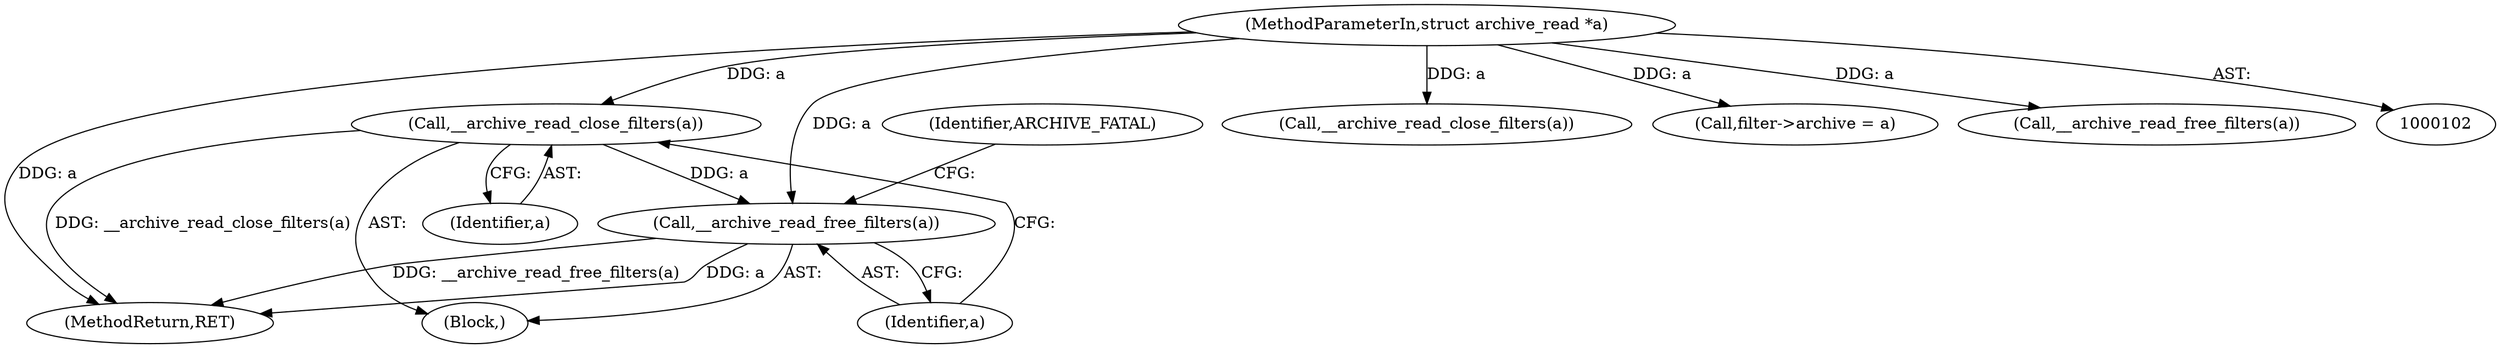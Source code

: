 digraph "0_libarchive_6e06b1c89dd0d16f74894eac4cfc1327a06ee4a0@API" {
"1000282" [label="(Call,__archive_read_close_filters(a))"];
"1000103" [label="(MethodParameterIn,struct archive_read *a)"];
"1000284" [label="(Call,__archive_read_free_filters(a))"];
"1000287" [label="(Identifier,ARCHIVE_FATAL)"];
"1000282" [label="(Call,__archive_read_close_filters(a))"];
"1000283" [label="(Identifier,a)"];
"1000103" [label="(MethodParameterIn,struct archive_read *a)"];
"1000204" [label="(Call,__archive_read_close_filters(a))"];
"1000297" [label="(MethodReturn,RET)"];
"1000254" [label="(Call,filter->archive = a)"];
"1000284" [label="(Call,__archive_read_free_filters(a))"];
"1000206" [label="(Call,__archive_read_free_filters(a))"];
"1000285" [label="(Identifier,a)"];
"1000281" [label="(Block,)"];
"1000282" -> "1000281"  [label="AST: "];
"1000282" -> "1000283"  [label="CFG: "];
"1000283" -> "1000282"  [label="AST: "];
"1000285" -> "1000282"  [label="CFG: "];
"1000282" -> "1000297"  [label="DDG: __archive_read_close_filters(a)"];
"1000103" -> "1000282"  [label="DDG: a"];
"1000282" -> "1000284"  [label="DDG: a"];
"1000103" -> "1000102"  [label="AST: "];
"1000103" -> "1000297"  [label="DDG: a"];
"1000103" -> "1000204"  [label="DDG: a"];
"1000103" -> "1000206"  [label="DDG: a"];
"1000103" -> "1000254"  [label="DDG: a"];
"1000103" -> "1000284"  [label="DDG: a"];
"1000284" -> "1000281"  [label="AST: "];
"1000284" -> "1000285"  [label="CFG: "];
"1000285" -> "1000284"  [label="AST: "];
"1000287" -> "1000284"  [label="CFG: "];
"1000284" -> "1000297"  [label="DDG: a"];
"1000284" -> "1000297"  [label="DDG: __archive_read_free_filters(a)"];
}
